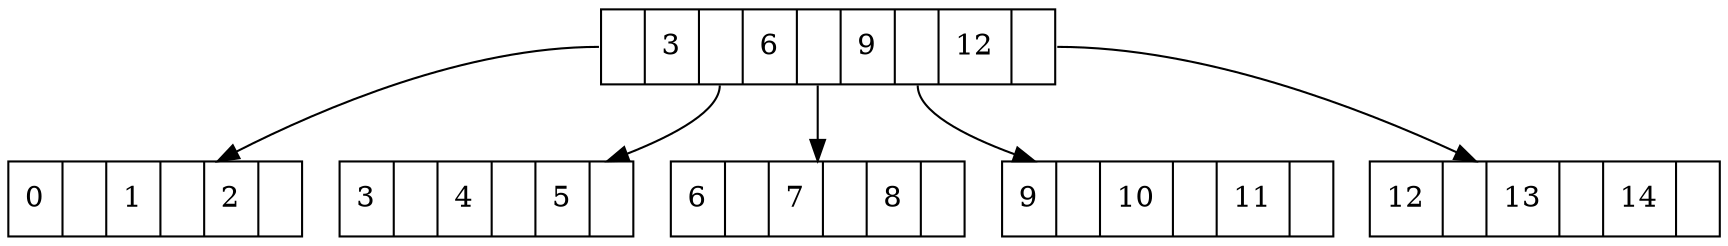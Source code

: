 digraph BT{
	ratio=auto
	size=auto
	fixedsize = true;
page2[shape=record, label="{{<ptr0>|<key3>3|<ptr1>|<key6>6|<ptr3>|<key9>9|<ptr4>|<key12>12|<ptr5>}}"]
page0[shape=record, label="{{<key0>0|<ptr32767>|<key1>1|<ptr32767>|<key2>2|<ptr32767>}}"]
page2:ptr0->page0
page1[shape=record, label="{{<key3>3|<ptr32767>|<key4>4|<ptr32767>|<key5>5|<ptr32767>}}"]
page2:ptr1->page1
page3[shape=record, label="{{<key6>6|<ptr32767>|<key7>7|<ptr32767>|<key8>8|<ptr32767>}}"]
page2:ptr3->page3
page4[shape=record, label="{{<key9>9|<ptr32767>|<key10>10|<ptr32767>|<key11>11|<ptr32767>}}"]
page2:ptr4->page4
page5[shape=record, label="{{<key12>12|<ptr32767>|<key13>13|<ptr32767>|<key14>14|<ptr32767>}}"]
page2:ptr5->page5
}
